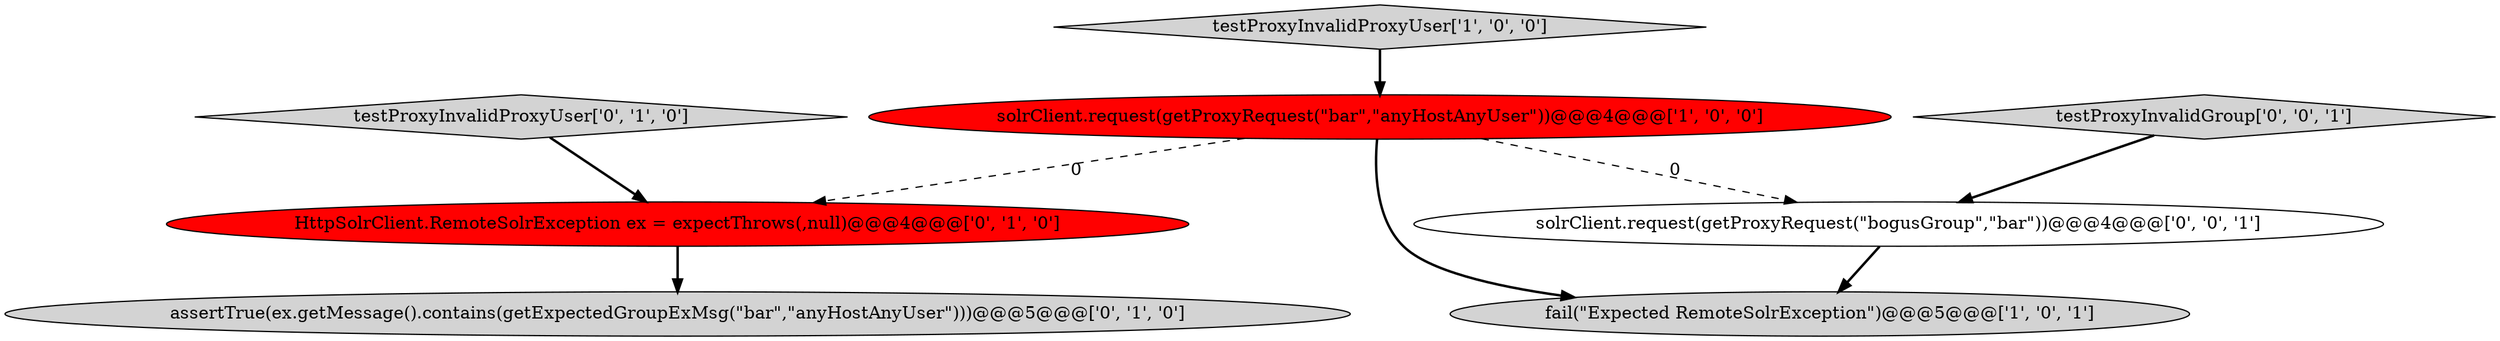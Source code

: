 digraph {
5 [style = filled, label = "testProxyInvalidProxyUser['0', '1', '0']", fillcolor = lightgray, shape = diamond image = "AAA0AAABBB2BBB"];
3 [style = filled, label = "HttpSolrClient.RemoteSolrException ex = expectThrows(,null)@@@4@@@['0', '1', '0']", fillcolor = red, shape = ellipse image = "AAA1AAABBB2BBB"];
6 [style = filled, label = "testProxyInvalidGroup['0', '0', '1']", fillcolor = lightgray, shape = diamond image = "AAA0AAABBB3BBB"];
0 [style = filled, label = "solrClient.request(getProxyRequest(\"bar\",\"anyHostAnyUser\"))@@@4@@@['1', '0', '0']", fillcolor = red, shape = ellipse image = "AAA1AAABBB1BBB"];
2 [style = filled, label = "fail(\"Expected RemoteSolrException\")@@@5@@@['1', '0', '1']", fillcolor = lightgray, shape = ellipse image = "AAA0AAABBB1BBB"];
1 [style = filled, label = "testProxyInvalidProxyUser['1', '0', '0']", fillcolor = lightgray, shape = diamond image = "AAA0AAABBB1BBB"];
7 [style = filled, label = "solrClient.request(getProxyRequest(\"bogusGroup\",\"bar\"))@@@4@@@['0', '0', '1']", fillcolor = white, shape = ellipse image = "AAA0AAABBB3BBB"];
4 [style = filled, label = "assertTrue(ex.getMessage().contains(getExpectedGroupExMsg(\"bar\",\"anyHostAnyUser\")))@@@5@@@['0', '1', '0']", fillcolor = lightgray, shape = ellipse image = "AAA0AAABBB2BBB"];
5->3 [style = bold, label=""];
0->3 [style = dashed, label="0"];
1->0 [style = bold, label=""];
6->7 [style = bold, label=""];
0->7 [style = dashed, label="0"];
7->2 [style = bold, label=""];
3->4 [style = bold, label=""];
0->2 [style = bold, label=""];
}
